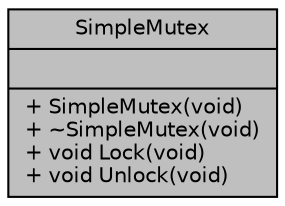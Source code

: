 digraph "SimpleMutex"
{
 // LATEX_PDF_SIZE
  edge [fontname="Helvetica",fontsize="10",labelfontname="Helvetica",labelfontsize="10"];
  node [fontname="Helvetica",fontsize="10",shape=record];
  Node1 [label="{SimpleMutex\n||+  SimpleMutex(void)\l+  ~SimpleMutex(void)\l+ void Lock(void)\l+ void Unlock(void)\l}",height=0.2,width=0.4,color="black", fillcolor="grey75", style="filled", fontcolor="black",tooltip=" "];
}
